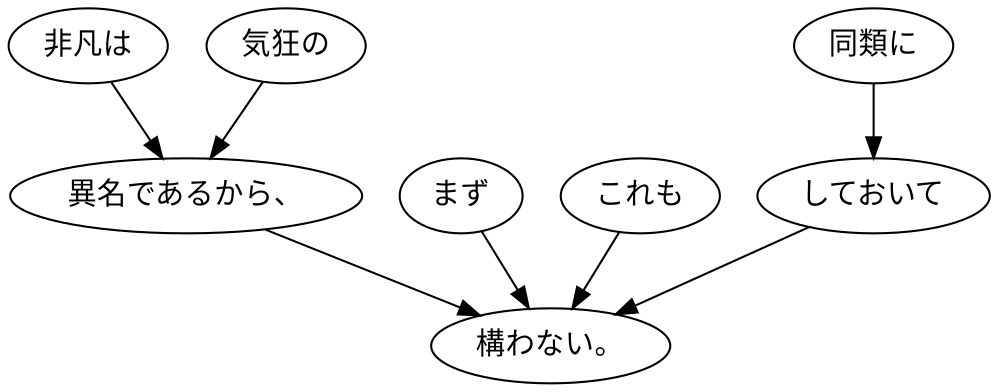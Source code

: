 digraph graph6361 {
	node0 [label="非凡は"];
	node1 [label="気狂の"];
	node2 [label="異名であるから、"];
	node3 [label="まず"];
	node4 [label="これも"];
	node5 [label="同類に"];
	node6 [label="しておいて"];
	node7 [label="構わない。"];
	node0 -> node2;
	node1 -> node2;
	node2 -> node7;
	node3 -> node7;
	node4 -> node7;
	node5 -> node6;
	node6 -> node7;
}
